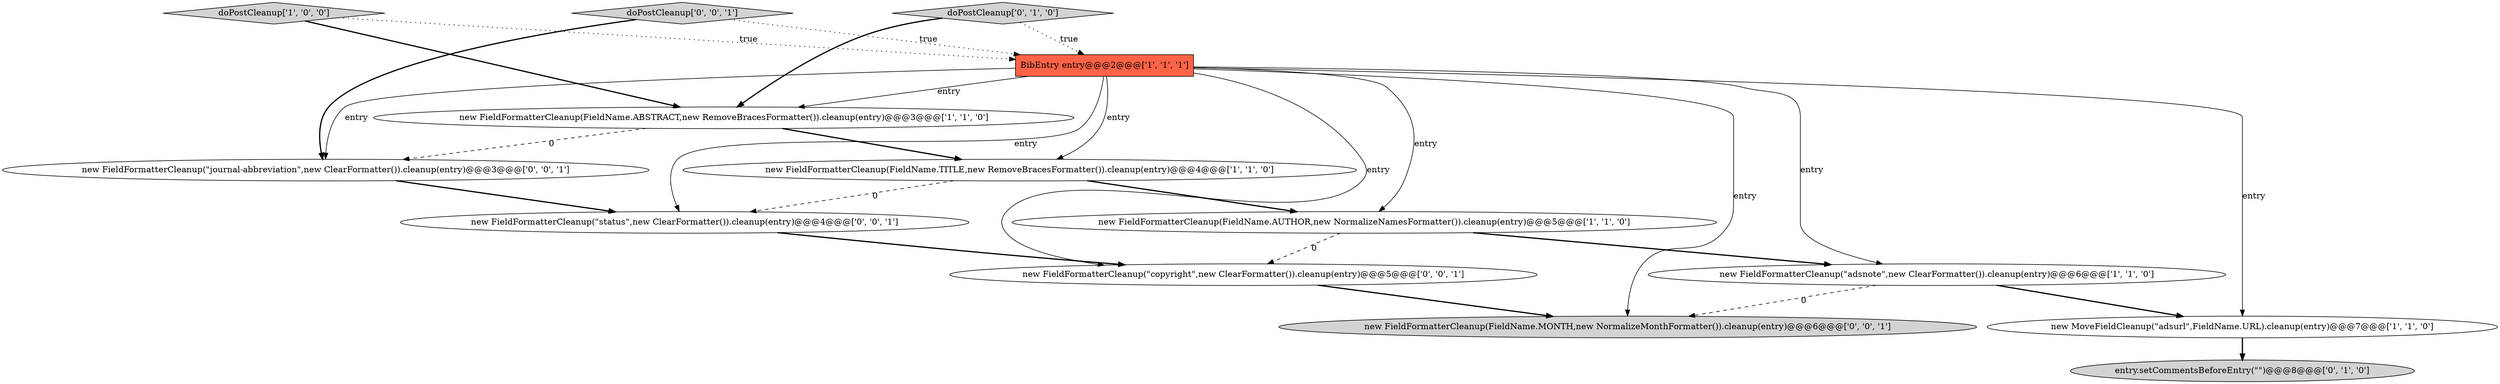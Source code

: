 digraph {
2 [style = filled, label = "BibEntry entry@@@2@@@['1', '1', '1']", fillcolor = tomato, shape = box image = "AAA0AAABBB1BBB"];
1 [style = filled, label = "new MoveFieldCleanup(\"adsurl\",FieldName.URL).cleanup(entry)@@@7@@@['1', '1', '0']", fillcolor = white, shape = ellipse image = "AAA0AAABBB1BBB"];
8 [style = filled, label = "doPostCleanup['0', '1', '0']", fillcolor = lightgray, shape = diamond image = "AAA0AAABBB2BBB"];
11 [style = filled, label = "doPostCleanup['0', '0', '1']", fillcolor = lightgray, shape = diamond image = "AAA0AAABBB3BBB"];
5 [style = filled, label = "new FieldFormatterCleanup(\"adsnote\",new ClearFormatter()).cleanup(entry)@@@6@@@['1', '1', '0']", fillcolor = white, shape = ellipse image = "AAA0AAABBB1BBB"];
0 [style = filled, label = "new FieldFormatterCleanup(FieldName.ABSTRACT,new RemoveBracesFormatter()).cleanup(entry)@@@3@@@['1', '1', '0']", fillcolor = white, shape = ellipse image = "AAA0AAABBB1BBB"];
7 [style = filled, label = "entry.setCommentsBeforeEntry(\"\")@@@8@@@['0', '1', '0']", fillcolor = lightgray, shape = ellipse image = "AAA1AAABBB2BBB"];
12 [style = filled, label = "new FieldFormatterCleanup(\"copyright\",new ClearFormatter()).cleanup(entry)@@@5@@@['0', '0', '1']", fillcolor = white, shape = ellipse image = "AAA0AAABBB3BBB"];
3 [style = filled, label = "new FieldFormatterCleanup(FieldName.TITLE,new RemoveBracesFormatter()).cleanup(entry)@@@4@@@['1', '1', '0']", fillcolor = white, shape = ellipse image = "AAA0AAABBB1BBB"];
9 [style = filled, label = "new FieldFormatterCleanup(\"journal-abbreviation\",new ClearFormatter()).cleanup(entry)@@@3@@@['0', '0', '1']", fillcolor = white, shape = ellipse image = "AAA0AAABBB3BBB"];
6 [style = filled, label = "doPostCleanup['1', '0', '0']", fillcolor = lightgray, shape = diamond image = "AAA0AAABBB1BBB"];
10 [style = filled, label = "new FieldFormatterCleanup(FieldName.MONTH,new NormalizeMonthFormatter()).cleanup(entry)@@@6@@@['0', '0', '1']", fillcolor = lightgray, shape = ellipse image = "AAA0AAABBB3BBB"];
4 [style = filled, label = "new FieldFormatterCleanup(FieldName.AUTHOR,new NormalizeNamesFormatter()).cleanup(entry)@@@5@@@['1', '1', '0']", fillcolor = white, shape = ellipse image = "AAA0AAABBB1BBB"];
13 [style = filled, label = "new FieldFormatterCleanup(\"status\",new ClearFormatter()).cleanup(entry)@@@4@@@['0', '0', '1']", fillcolor = white, shape = ellipse image = "AAA0AAABBB3BBB"];
11->2 [style = dotted, label="true"];
2->10 [style = solid, label="entry"];
2->12 [style = solid, label="entry"];
4->12 [style = dashed, label="0"];
8->0 [style = bold, label=""];
2->9 [style = solid, label="entry"];
2->13 [style = solid, label="entry"];
5->1 [style = bold, label=""];
4->5 [style = bold, label=""];
6->0 [style = bold, label=""];
9->13 [style = bold, label=""];
11->9 [style = bold, label=""];
8->2 [style = dotted, label="true"];
0->3 [style = bold, label=""];
3->13 [style = dashed, label="0"];
2->3 [style = solid, label="entry"];
12->10 [style = bold, label=""];
13->12 [style = bold, label=""];
2->0 [style = solid, label="entry"];
2->5 [style = solid, label="entry"];
0->9 [style = dashed, label="0"];
5->10 [style = dashed, label="0"];
1->7 [style = bold, label=""];
6->2 [style = dotted, label="true"];
2->4 [style = solid, label="entry"];
2->1 [style = solid, label="entry"];
3->4 [style = bold, label=""];
}
